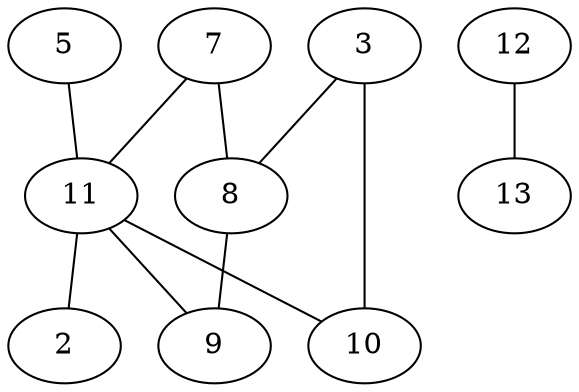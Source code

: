
strict graph "wiki" {
        "7" -- "8";
        "7" -- "11";
        "5" -- "11";
        "3" -- "8";
        "3" -- "10";
        "11" -- "2";
        "11" -- "9";
        "11" -- "10";
        "8" -- "9";
        "12" -- "13";
}
